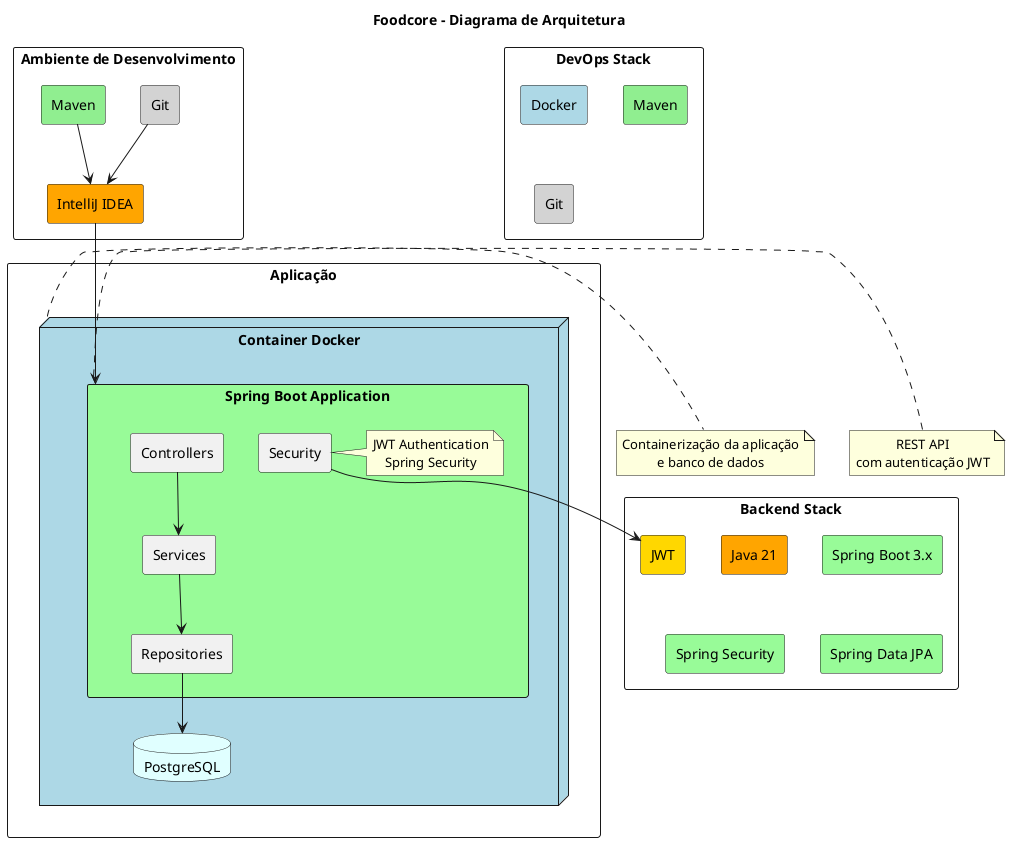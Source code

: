 @startuml
skinparam defaultTextAlignment center
skinparam componentStyle rectangle

title Foodcore - Diagrama de Arquitetura

rectangle "Ambiente de Desenvolvimento" {
    component "Git" as git #LightGray
    component "Maven" as maven #LightGreen
    component "IntelliJ IDEA" as ide #Orange
}

rectangle "Aplicação" {
    node "Container Docker" as docker #LightBlue {

        component "Spring Boot Application" as springboot #98FB98 {
            component "Controllers" as controller
            component "Services" as service
            component "Repositories" as repository
            component "Security" as security

            note right of security
                JWT Authentication
                Spring Security
            end note
        }

        database "PostgreSQL" as db #LightCyan
    }
}

rectangle "Backend Stack" {
    component "Java 21" as java #Orange
    component "Spring Boot 3.x" as spring #98FB98
    component "Spring Security" as springsec #98FB98
    component "Spring Data JPA" as datajpa #98FB98
    component "JWT" as jwt #Gold
}

rectangle "DevOps Stack" {
    component "Docker" as dockertech #LightBlue
    component "Maven" as maventech #LightGreen
    component "Git" as gittech #LightGray
}

' Relacionamentos
controller --> service
service --> repository
repository --> db
security --> jwt

git --> ide
maven --> ide
ide --> springboot

note right of docker
  Containerização da aplicação
  e banco de dados
end note

note left of springboot
  REST API
  com autenticação JWT
end note

@enduml















































































































